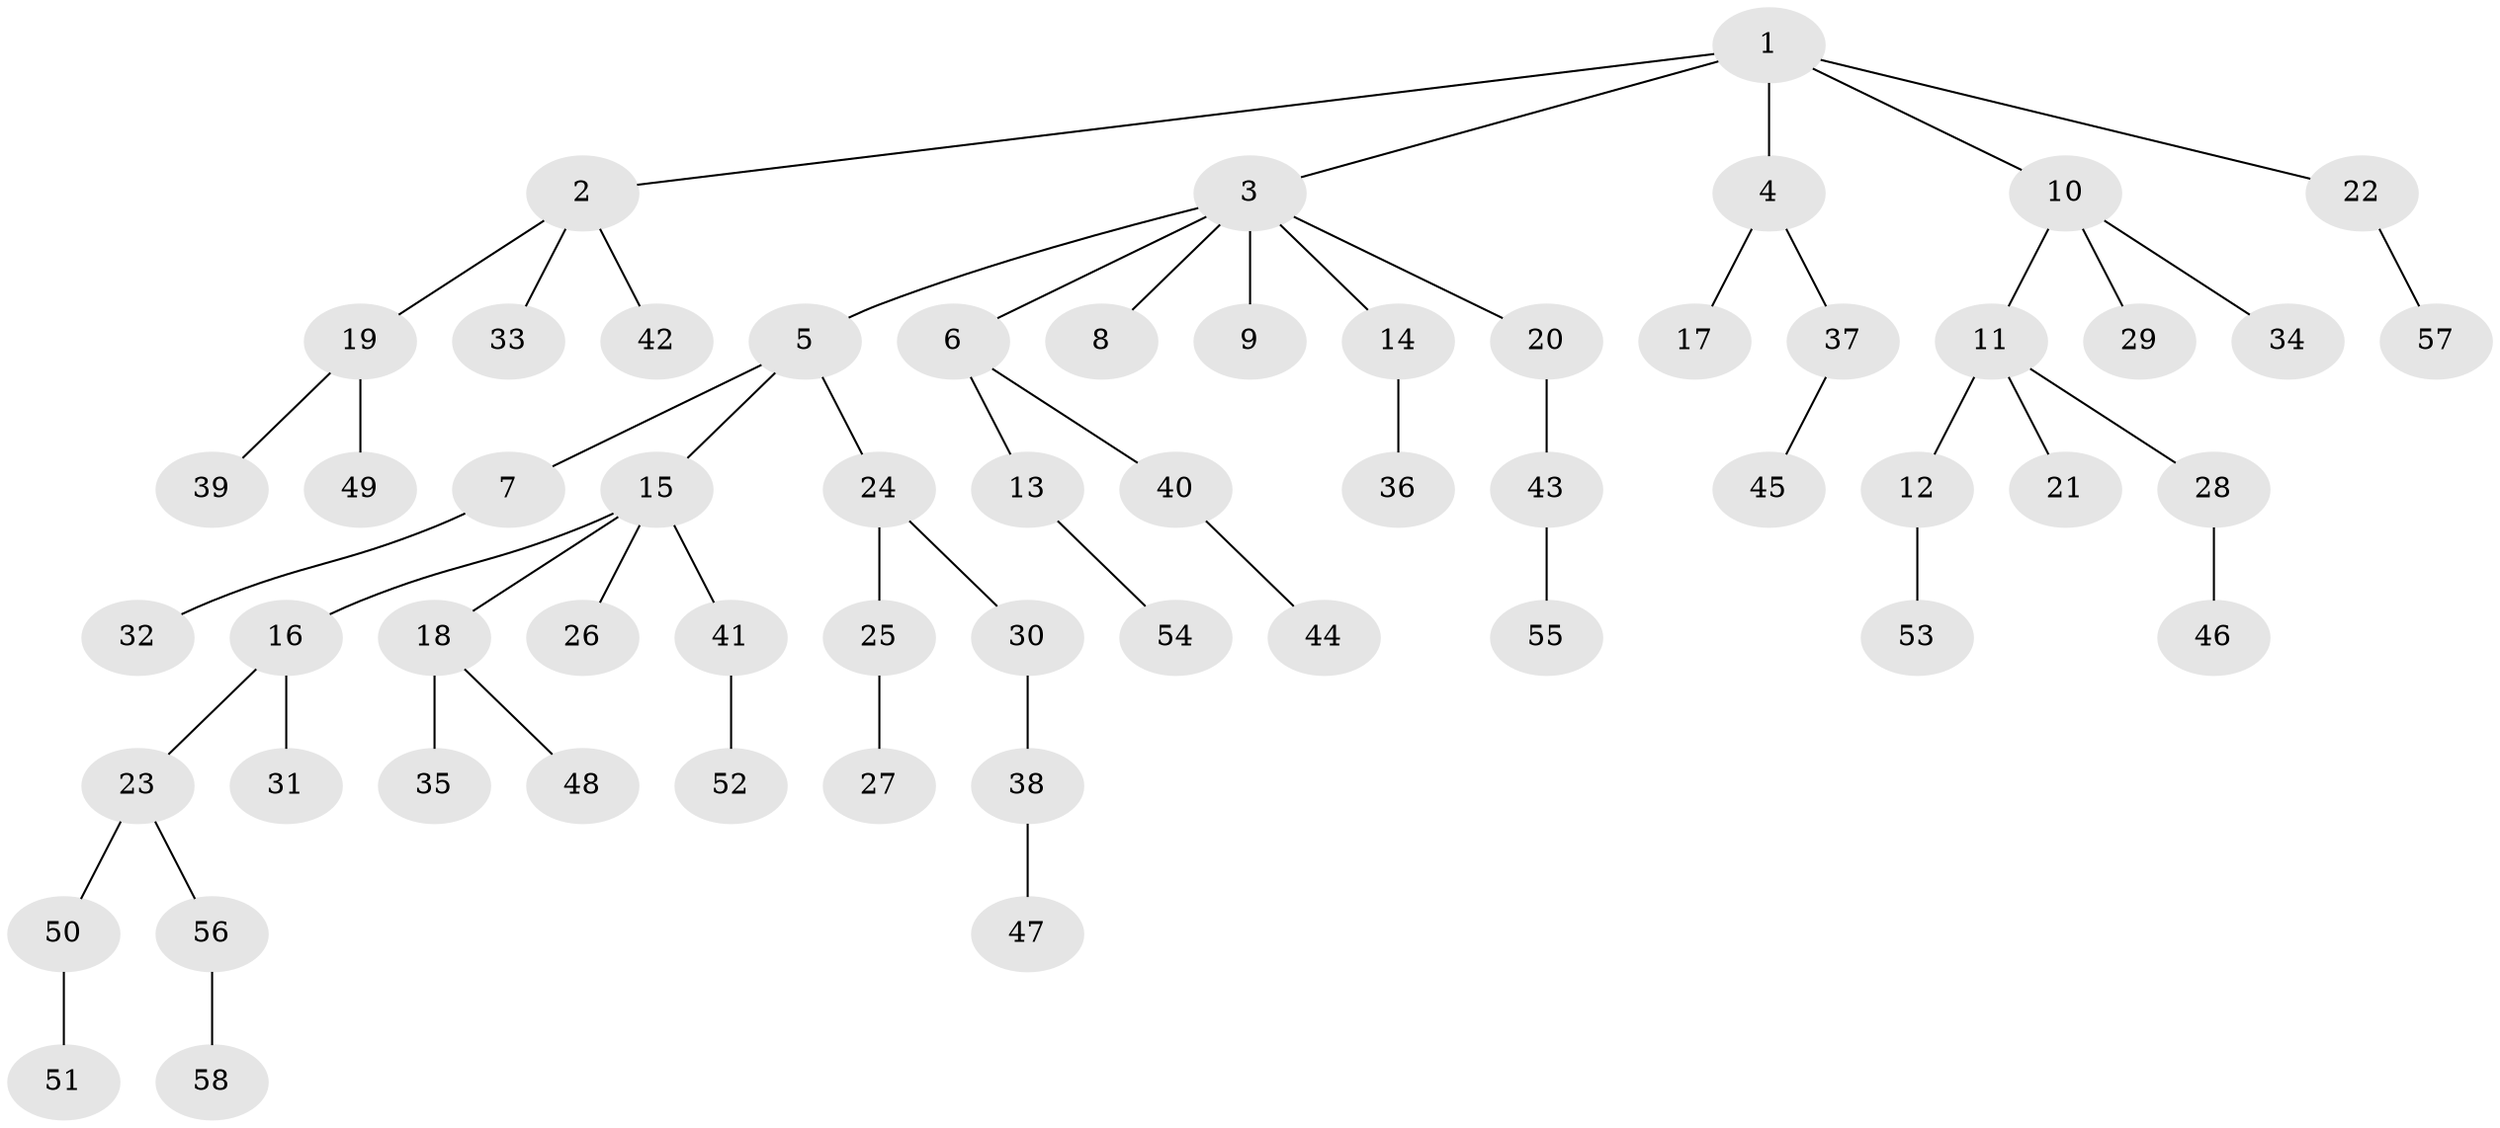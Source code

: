 // coarse degree distribution, {8: 0.06896551724137931, 7: 0.034482758620689655, 1: 0.7241379310344828, 4: 0.034482758620689655, 2: 0.13793103448275862}
// Generated by graph-tools (version 1.1) at 2025/19/03/04/25 18:19:23]
// undirected, 58 vertices, 57 edges
graph export_dot {
graph [start="1"]
  node [color=gray90,style=filled];
  1;
  2;
  3;
  4;
  5;
  6;
  7;
  8;
  9;
  10;
  11;
  12;
  13;
  14;
  15;
  16;
  17;
  18;
  19;
  20;
  21;
  22;
  23;
  24;
  25;
  26;
  27;
  28;
  29;
  30;
  31;
  32;
  33;
  34;
  35;
  36;
  37;
  38;
  39;
  40;
  41;
  42;
  43;
  44;
  45;
  46;
  47;
  48;
  49;
  50;
  51;
  52;
  53;
  54;
  55;
  56;
  57;
  58;
  1 -- 2;
  1 -- 3;
  1 -- 4;
  1 -- 10;
  1 -- 22;
  2 -- 19;
  2 -- 33;
  2 -- 42;
  3 -- 5;
  3 -- 6;
  3 -- 8;
  3 -- 9;
  3 -- 14;
  3 -- 20;
  4 -- 17;
  4 -- 37;
  5 -- 7;
  5 -- 15;
  5 -- 24;
  6 -- 13;
  6 -- 40;
  7 -- 32;
  10 -- 11;
  10 -- 29;
  10 -- 34;
  11 -- 12;
  11 -- 21;
  11 -- 28;
  12 -- 53;
  13 -- 54;
  14 -- 36;
  15 -- 16;
  15 -- 18;
  15 -- 26;
  15 -- 41;
  16 -- 23;
  16 -- 31;
  18 -- 35;
  18 -- 48;
  19 -- 39;
  19 -- 49;
  20 -- 43;
  22 -- 57;
  23 -- 50;
  23 -- 56;
  24 -- 25;
  24 -- 30;
  25 -- 27;
  28 -- 46;
  30 -- 38;
  37 -- 45;
  38 -- 47;
  40 -- 44;
  41 -- 52;
  43 -- 55;
  50 -- 51;
  56 -- 58;
}
